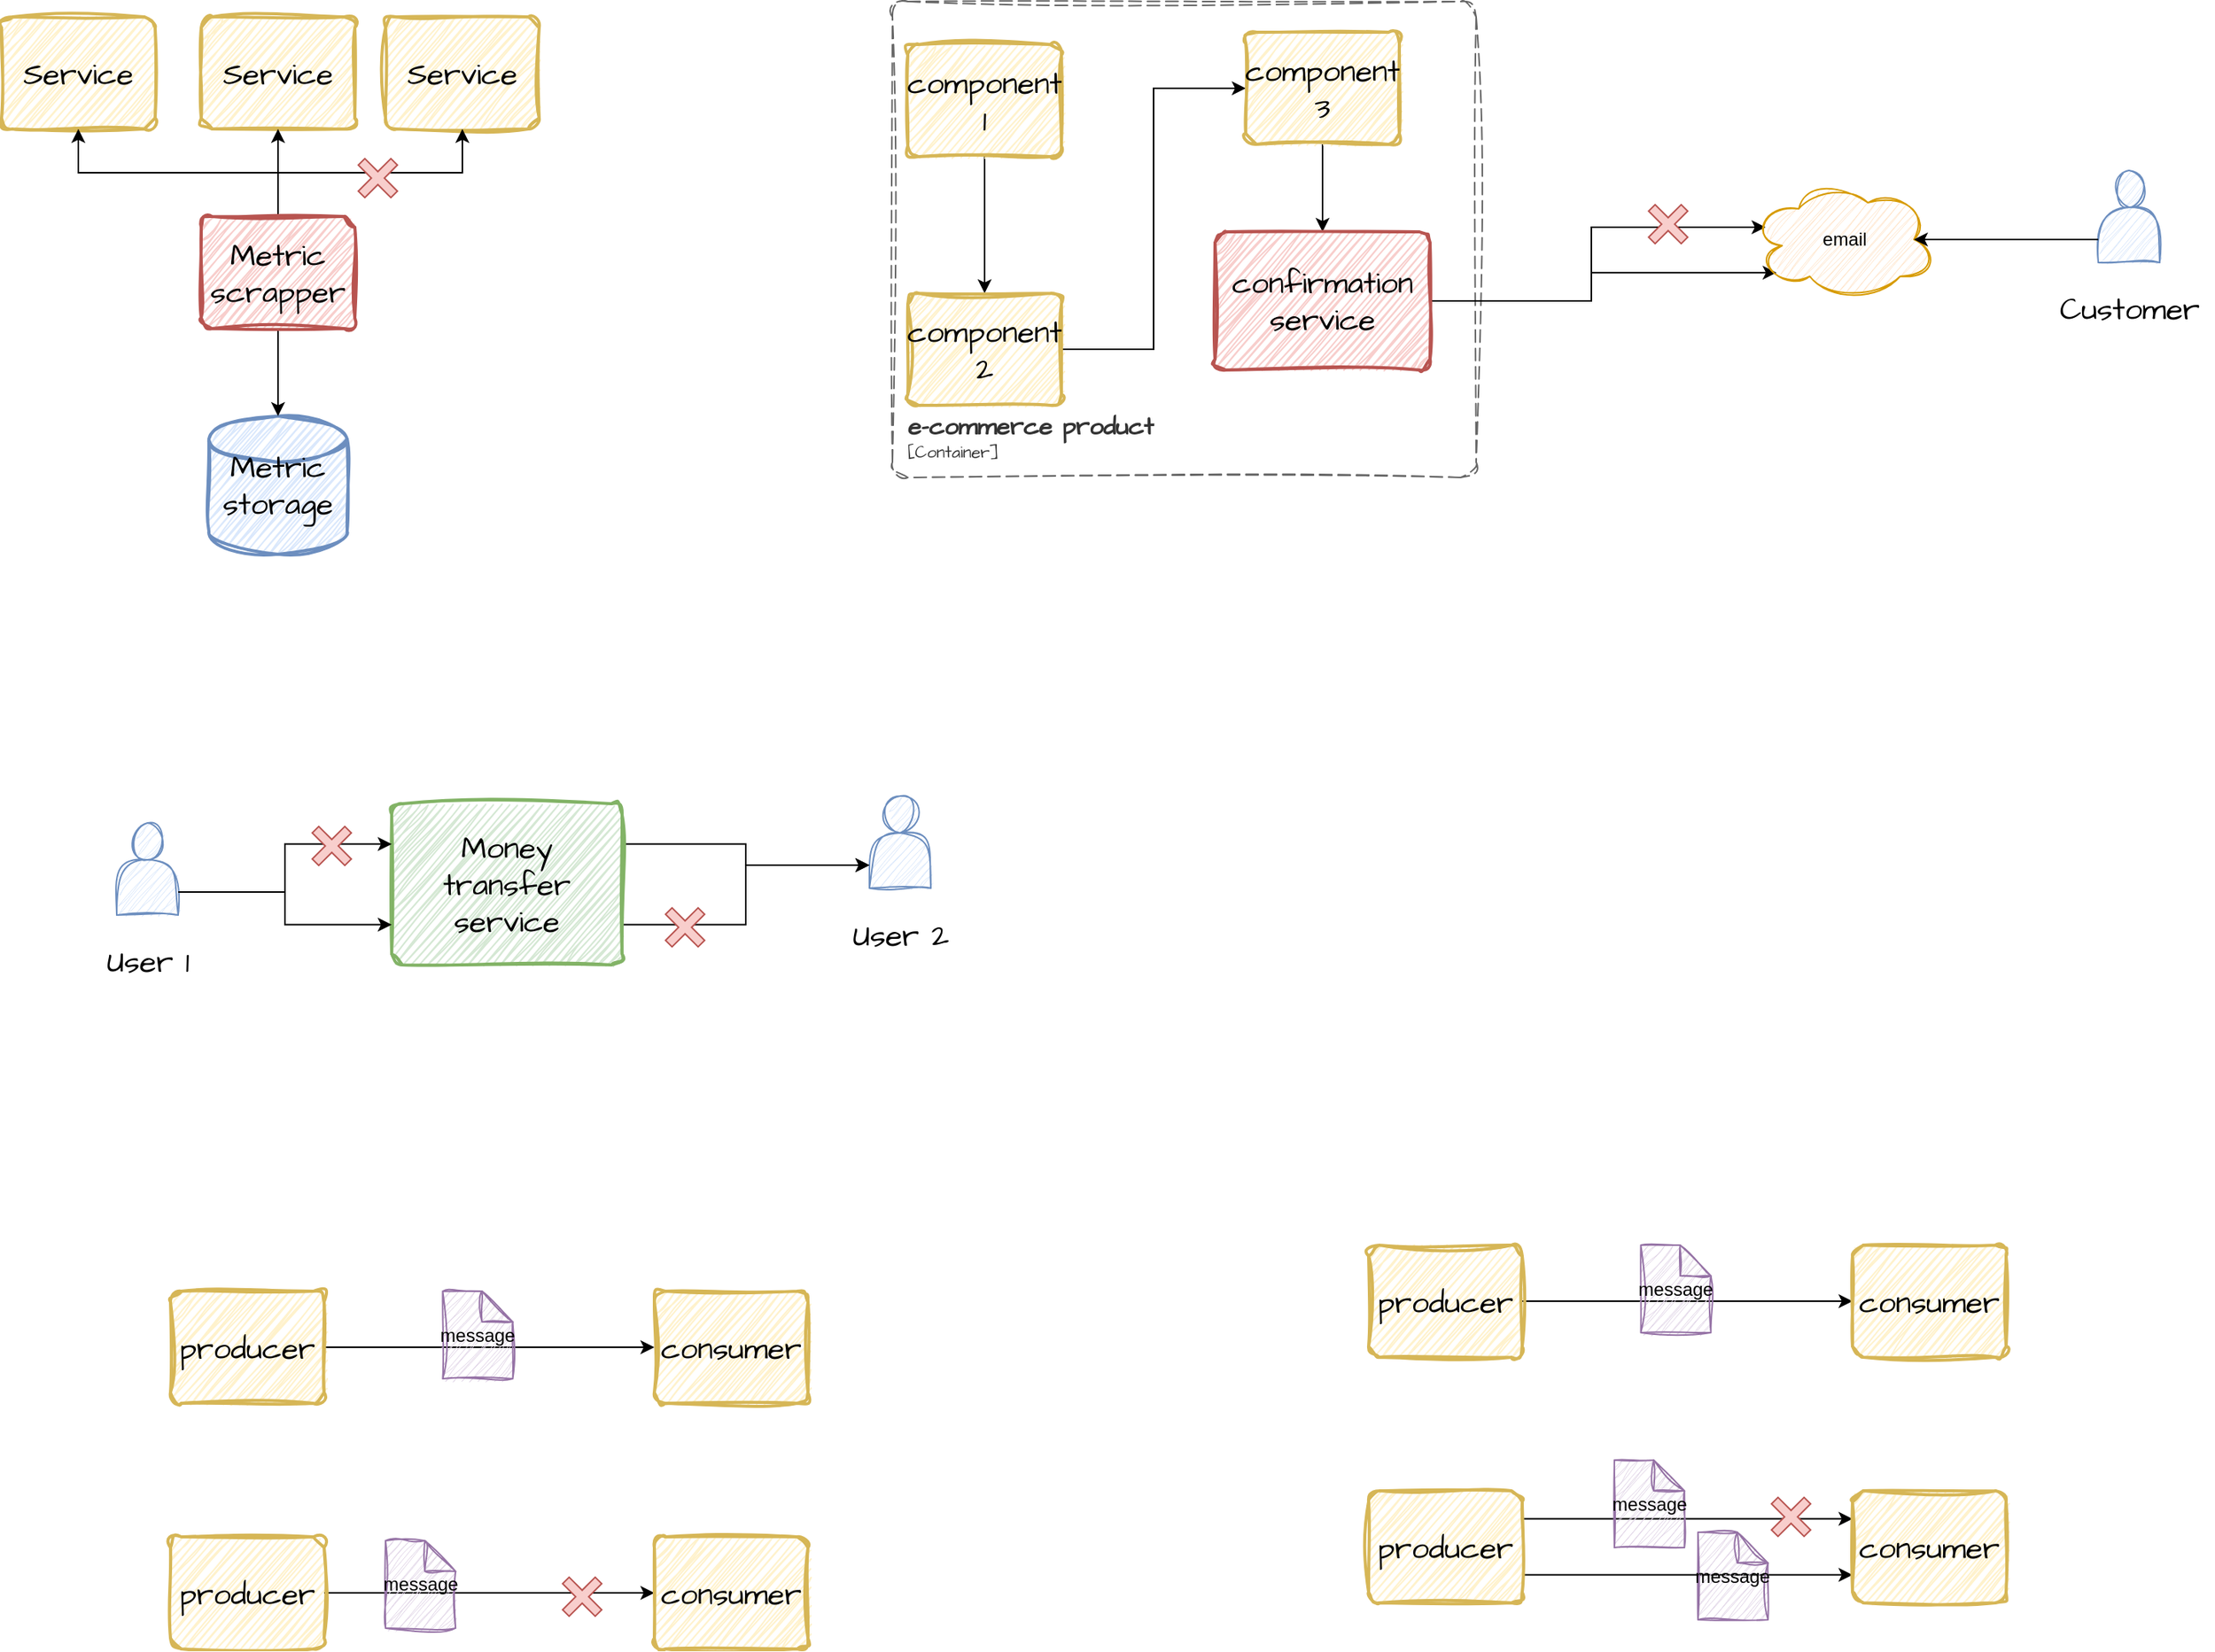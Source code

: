 <mxfile version="21.6.5" type="device">
  <diagram name="Страница 1" id="-c8OzcKBzWImHpJG0BAa">
    <mxGraphModel dx="444" dy="259" grid="1" gridSize="10" guides="1" tooltips="1" connect="1" arrows="1" fold="1" page="1" pageScale="1" pageWidth="827" pageHeight="1169" math="0" shadow="0">
      <root>
        <mxCell id="0" />
        <mxCell id="1" parent="0" />
        <mxCell id="X9N_k1nun9EKNNsWqRUu-1" value="Metric storage" style="strokeWidth=2;html=1;shape=mxgraph.flowchart.database;whiteSpace=wrap;sketch=1;hachureGap=4;jiggle=2;curveFitting=1;fontFamily=Architects Daughter;fontSource=https%3A%2F%2Ffonts.googleapis.com%2Fcss%3Ffamily%3DArchitects%2BDaughter;fontSize=20;fillColor=#dae8fc;strokeColor=#6c8ebf;" parent="1" vertex="1">
          <mxGeometry x="145" y="320" width="90" height="90" as="geometry" />
        </mxCell>
        <mxCell id="X9N_k1nun9EKNNsWqRUu-2" value="Service" style="rounded=1;whiteSpace=wrap;html=1;absoluteArcSize=1;arcSize=14;strokeWidth=2;sketch=1;hachureGap=4;jiggle=2;curveFitting=1;fontFamily=Architects Daughter;fontSource=https%3A%2F%2Ffonts.googleapis.com%2Fcss%3Ffamily%3DArchitects%2BDaughter;fontSize=20;fillColor=#fff2cc;strokeColor=#d6b656;" parent="1" vertex="1">
          <mxGeometry x="10" y="60" width="100" height="73" as="geometry" />
        </mxCell>
        <mxCell id="X9N_k1nun9EKNNsWqRUu-3" value="Service" style="rounded=1;whiteSpace=wrap;html=1;absoluteArcSize=1;arcSize=14;strokeWidth=2;sketch=1;hachureGap=4;jiggle=2;curveFitting=1;fontFamily=Architects Daughter;fontSource=https%3A%2F%2Ffonts.googleapis.com%2Fcss%3Ffamily%3DArchitects%2BDaughter;fontSize=20;fillColor=#fff2cc;strokeColor=#d6b656;" parent="1" vertex="1">
          <mxGeometry x="140" y="60" width="100" height="73" as="geometry" />
        </mxCell>
        <mxCell id="X9N_k1nun9EKNNsWqRUu-4" value="Service" style="rounded=1;whiteSpace=wrap;html=1;absoluteArcSize=1;arcSize=14;strokeWidth=2;sketch=1;hachureGap=4;jiggle=2;curveFitting=1;fontFamily=Architects Daughter;fontSource=https%3A%2F%2Ffonts.googleapis.com%2Fcss%3Ffamily%3DArchitects%2BDaughter;fontSize=20;fillColor=#fff2cc;strokeColor=#d6b656;" parent="1" vertex="1">
          <mxGeometry x="260" y="60" width="100" height="73" as="geometry" />
        </mxCell>
        <mxCell id="X9N_k1nun9EKNNsWqRUu-10" style="edgeStyle=orthogonalEdgeStyle;rounded=0;orthogonalLoop=1;jettySize=auto;html=1;exitX=0.5;exitY=0;exitDx=0;exitDy=0;entryX=0.5;entryY=1;entryDx=0;entryDy=0;" parent="1" source="X9N_k1nun9EKNNsWqRUu-9" target="X9N_k1nun9EKNNsWqRUu-2" edge="1">
          <mxGeometry relative="1" as="geometry" />
        </mxCell>
        <mxCell id="X9N_k1nun9EKNNsWqRUu-11" style="edgeStyle=orthogonalEdgeStyle;rounded=0;orthogonalLoop=1;jettySize=auto;html=1;exitX=0.5;exitY=0;exitDx=0;exitDy=0;entryX=0.5;entryY=1;entryDx=0;entryDy=0;" parent="1" source="X9N_k1nun9EKNNsWqRUu-9" target="X9N_k1nun9EKNNsWqRUu-3" edge="1">
          <mxGeometry relative="1" as="geometry" />
        </mxCell>
        <mxCell id="X9N_k1nun9EKNNsWqRUu-12" style="edgeStyle=orthogonalEdgeStyle;rounded=0;orthogonalLoop=1;jettySize=auto;html=1;exitX=0.5;exitY=0;exitDx=0;exitDy=0;entryX=0.5;entryY=1;entryDx=0;entryDy=0;" parent="1" source="X9N_k1nun9EKNNsWqRUu-9" target="X9N_k1nun9EKNNsWqRUu-4" edge="1">
          <mxGeometry relative="1" as="geometry" />
        </mxCell>
        <mxCell id="X9N_k1nun9EKNNsWqRUu-13" style="edgeStyle=orthogonalEdgeStyle;rounded=0;orthogonalLoop=1;jettySize=auto;html=1;exitX=0.5;exitY=1;exitDx=0;exitDy=0;entryX=0.5;entryY=0;entryDx=0;entryDy=0;entryPerimeter=0;" parent="1" source="X9N_k1nun9EKNNsWqRUu-9" target="X9N_k1nun9EKNNsWqRUu-1" edge="1">
          <mxGeometry relative="1" as="geometry" />
        </mxCell>
        <mxCell id="X9N_k1nun9EKNNsWqRUu-9" value="Metric scrapper" style="rounded=1;whiteSpace=wrap;html=1;absoluteArcSize=1;arcSize=14;strokeWidth=2;sketch=1;hachureGap=4;jiggle=2;curveFitting=1;fontFamily=Architects Daughter;fontSource=https%3A%2F%2Ffonts.googleapis.com%2Fcss%3Ffamily%3DArchitects%2BDaughter;fontSize=20;fillColor=#f8cecc;strokeColor=#b85450;" parent="1" vertex="1">
          <mxGeometry x="140" y="190" width="100" height="73" as="geometry" />
        </mxCell>
        <mxCell id="X9N_k1nun9EKNNsWqRUu-16" value="" style="shape=cross;whiteSpace=wrap;html=1;rotation=-45;fillColor=#f8cecc;strokeColor=#b85450;" parent="1" vertex="1">
          <mxGeometry x="240" y="150" width="30" height="30" as="geometry" />
        </mxCell>
        <object placeholders="1" c4Name="e-commerce product" c4Type="ContainerScopeBoundary" c4Application="Container" label="&lt;font style=&quot;font-size: 16px&quot;&gt;&lt;b&gt;&lt;div style=&quot;text-align: left&quot;&gt;%c4Name%&lt;/div&gt;&lt;/b&gt;&lt;/font&gt;&lt;div style=&quot;text-align: left&quot;&gt;[%c4Application%]&lt;/div&gt;" id="X9N_k1nun9EKNNsWqRUu-21">
          <mxCell style="rounded=1;fontSize=11;whiteSpace=wrap;html=1;dashed=1;arcSize=20;fillColor=none;strokeColor=#666666;fontColor=#333333;labelBackgroundColor=none;align=left;verticalAlign=bottom;labelBorderColor=none;spacingTop=0;spacing=10;dashPattern=8 4;metaEdit=1;rotatable=0;perimeter=rectanglePerimeter;noLabel=0;labelPadding=0;allowArrows=0;connectable=0;expand=0;recursiveResize=0;editable=1;pointerEvents=0;absoluteArcSize=1;points=[[0.25,0,0],[0.5,0,0],[0.75,0,0],[1,0.25,0],[1,0.5,0],[1,0.75,0],[0.75,1,0],[0.5,1,0],[0.25,1,0],[0,0.75,0],[0,0.5,0],[0,0.25,0]];sketch=1;hachureGap=4;jiggle=2;curveFitting=1;fontFamily=Architects Daughter;fontSource=https%3A%2F%2Ffonts.googleapis.com%2Fcss%3Ffamily%3DArchitects%2BDaughter;" parent="1" vertex="1">
            <mxGeometry x="590" y="50" width="380" height="310" as="geometry" />
          </mxCell>
        </object>
        <mxCell id="X9N_k1nun9EKNNsWqRUu-26" style="edgeStyle=orthogonalEdgeStyle;rounded=0;orthogonalLoop=1;jettySize=auto;html=1;exitX=0.5;exitY=1;exitDx=0;exitDy=0;entryX=0.5;entryY=0;entryDx=0;entryDy=0;" parent="1" source="X9N_k1nun9EKNNsWqRUu-22" target="X9N_k1nun9EKNNsWqRUu-23" edge="1">
          <mxGeometry relative="1" as="geometry" />
        </mxCell>
        <mxCell id="X9N_k1nun9EKNNsWqRUu-22" value="component 1" style="rounded=1;whiteSpace=wrap;html=1;absoluteArcSize=1;arcSize=14;strokeWidth=2;sketch=1;hachureGap=4;jiggle=2;curveFitting=1;fontFamily=Architects Daughter;fontSource=https%3A%2F%2Ffonts.googleapis.com%2Fcss%3Ffamily%3DArchitects%2BDaughter;fontSize=20;fillColor=#fff2cc;strokeColor=#d6b656;" parent="1" vertex="1">
          <mxGeometry x="600" y="78" width="100" height="73" as="geometry" />
        </mxCell>
        <mxCell id="X9N_k1nun9EKNNsWqRUu-27" style="edgeStyle=orthogonalEdgeStyle;rounded=0;orthogonalLoop=1;jettySize=auto;html=1;exitX=1;exitY=0.5;exitDx=0;exitDy=0;entryX=0;entryY=0.5;entryDx=0;entryDy=0;" parent="1" source="X9N_k1nun9EKNNsWqRUu-23" target="X9N_k1nun9EKNNsWqRUu-24" edge="1">
          <mxGeometry relative="1" as="geometry" />
        </mxCell>
        <mxCell id="X9N_k1nun9EKNNsWqRUu-23" value="component 2" style="rounded=1;whiteSpace=wrap;html=1;absoluteArcSize=1;arcSize=14;strokeWidth=2;sketch=1;hachureGap=4;jiggle=2;curveFitting=1;fontFamily=Architects Daughter;fontSource=https%3A%2F%2Ffonts.googleapis.com%2Fcss%3Ffamily%3DArchitects%2BDaughter;fontSize=20;fillColor=#fff2cc;strokeColor=#d6b656;" parent="1" vertex="1">
          <mxGeometry x="600" y="240" width="100" height="73" as="geometry" />
        </mxCell>
        <mxCell id="X9N_k1nun9EKNNsWqRUu-29" style="edgeStyle=orthogonalEdgeStyle;rounded=0;orthogonalLoop=1;jettySize=auto;html=1;exitX=0.5;exitY=1;exitDx=0;exitDy=0;entryX=0.5;entryY=0;entryDx=0;entryDy=0;" parent="1" source="X9N_k1nun9EKNNsWqRUu-24" target="X9N_k1nun9EKNNsWqRUu-25" edge="1">
          <mxGeometry relative="1" as="geometry" />
        </mxCell>
        <mxCell id="X9N_k1nun9EKNNsWqRUu-24" value="component 3" style="rounded=1;whiteSpace=wrap;html=1;absoluteArcSize=1;arcSize=14;strokeWidth=2;sketch=1;hachureGap=4;jiggle=2;curveFitting=1;fontFamily=Architects Daughter;fontSource=https%3A%2F%2Ffonts.googleapis.com%2Fcss%3Ffamily%3DArchitects%2BDaughter;fontSize=20;fillColor=#fff2cc;strokeColor=#d6b656;" parent="1" vertex="1">
          <mxGeometry x="820" y="70" width="100" height="73" as="geometry" />
        </mxCell>
        <mxCell id="X9N_k1nun9EKNNsWqRUu-36" style="edgeStyle=orthogonalEdgeStyle;rounded=0;orthogonalLoop=1;jettySize=auto;html=1;exitX=1;exitY=0.5;exitDx=0;exitDy=0;entryX=0.07;entryY=0.4;entryDx=0;entryDy=0;entryPerimeter=0;" parent="1" source="X9N_k1nun9EKNNsWqRUu-25" target="X9N_k1nun9EKNNsWqRUu-34" edge="1">
          <mxGeometry relative="1" as="geometry" />
        </mxCell>
        <mxCell id="X9N_k1nun9EKNNsWqRUu-37" style="edgeStyle=orthogonalEdgeStyle;rounded=0;orthogonalLoop=1;jettySize=auto;html=1;exitX=1;exitY=0.5;exitDx=0;exitDy=0;entryX=0.13;entryY=0.77;entryDx=0;entryDy=0;entryPerimeter=0;" parent="1" source="X9N_k1nun9EKNNsWqRUu-25" target="X9N_k1nun9EKNNsWqRUu-34" edge="1">
          <mxGeometry relative="1" as="geometry" />
        </mxCell>
        <mxCell id="X9N_k1nun9EKNNsWqRUu-25" value="confirmation service" style="rounded=1;whiteSpace=wrap;html=1;absoluteArcSize=1;arcSize=14;strokeWidth=2;sketch=1;hachureGap=4;jiggle=2;curveFitting=1;fontFamily=Architects Daughter;fontSource=https%3A%2F%2Ffonts.googleapis.com%2Fcss%3Ffamily%3DArchitects%2BDaughter;fontSize=20;fillColor=#f8cecc;strokeColor=#b85450;" parent="1" vertex="1">
          <mxGeometry x="800" y="200" width="140" height="90" as="geometry" />
        </mxCell>
        <mxCell id="X9N_k1nun9EKNNsWqRUu-33" value="" style="group;" parent="1" vertex="1" connectable="0">
          <mxGeometry x="1340" y="160" width="110" height="110" as="geometry" />
        </mxCell>
        <mxCell id="X9N_k1nun9EKNNsWqRUu-31" value="" style="shape=actor;whiteSpace=wrap;html=1;fillColor=#dae8fc;strokeColor=#6c8ebf;sketch=1;curveFitting=1;jiggle=2;" parent="X9N_k1nun9EKNNsWqRUu-33" vertex="1">
          <mxGeometry x="35" width="40" height="60" as="geometry" />
        </mxCell>
        <mxCell id="X9N_k1nun9EKNNsWqRUu-32" value="Customer" style="text;html=1;align=center;verticalAlign=middle;resizable=0;points=[];autosize=1;strokeColor=none;fillColor=none;fontSize=20;fontFamily=Architects Daughter;" parent="X9N_k1nun9EKNNsWqRUu-33" vertex="1">
          <mxGeometry y="70" width="110" height="40" as="geometry" />
        </mxCell>
        <mxCell id="X9N_k1nun9EKNNsWqRUu-34" value="email" style="ellipse;shape=cloud;whiteSpace=wrap;html=1;fillColor=#ffe6cc;strokeColor=#d79b00;sketch=1;curveFitting=1;jiggle=2;" parent="1" vertex="1">
          <mxGeometry x="1150" y="165" width="120" height="80" as="geometry" />
        </mxCell>
        <mxCell id="X9N_k1nun9EKNNsWqRUu-35" style="edgeStyle=orthogonalEdgeStyle;rounded=0;orthogonalLoop=1;jettySize=auto;html=1;exitX=0;exitY=0.75;exitDx=0;exitDy=0;entryX=0.875;entryY=0.5;entryDx=0;entryDy=0;entryPerimeter=0;" parent="1" source="X9N_k1nun9EKNNsWqRUu-31" target="X9N_k1nun9EKNNsWqRUu-34" edge="1">
          <mxGeometry relative="1" as="geometry" />
        </mxCell>
        <mxCell id="X9N_k1nun9EKNNsWqRUu-38" value="" style="shape=cross;whiteSpace=wrap;html=1;rotation=-45;fillColor=#f8cecc;strokeColor=#b85450;" parent="1" vertex="1">
          <mxGeometry x="1080" y="180" width="30" height="30" as="geometry" />
        </mxCell>
        <mxCell id="7GdfnX9ITJaRkUPmR8bu-1" value="" style="group;" parent="1" vertex="1" connectable="0">
          <mxGeometry x="50" y="585" width="120" height="110" as="geometry" />
        </mxCell>
        <mxCell id="7GdfnX9ITJaRkUPmR8bu-2" value="" style="shape=actor;whiteSpace=wrap;html=1;fillColor=#dae8fc;strokeColor=#6c8ebf;sketch=1;curveFitting=1;jiggle=2;" parent="7GdfnX9ITJaRkUPmR8bu-1" vertex="1">
          <mxGeometry x="35" width="40" height="60" as="geometry" />
        </mxCell>
        <mxCell id="7GdfnX9ITJaRkUPmR8bu-3" value="User 1" style="text;html=1;align=center;verticalAlign=middle;resizable=0;points=[];autosize=1;strokeColor=none;fillColor=none;fontSize=20;fontFamily=Architects Daughter;" parent="7GdfnX9ITJaRkUPmR8bu-1" vertex="1">
          <mxGeometry x="15" y="70" width="80" height="40" as="geometry" />
        </mxCell>
        <mxCell id="7GdfnX9ITJaRkUPmR8bu-7" value="" style="group;" parent="1" vertex="1" connectable="0">
          <mxGeometry x="540" y="567.5" width="120" height="110" as="geometry" />
        </mxCell>
        <mxCell id="7GdfnX9ITJaRkUPmR8bu-8" value="" style="shape=actor;whiteSpace=wrap;html=1;fillColor=#dae8fc;strokeColor=#6c8ebf;sketch=1;curveFitting=1;jiggle=2;" parent="7GdfnX9ITJaRkUPmR8bu-7" vertex="1">
          <mxGeometry x="35" width="40" height="60" as="geometry" />
        </mxCell>
        <mxCell id="7GdfnX9ITJaRkUPmR8bu-9" value="User 2" style="text;html=1;align=center;verticalAlign=middle;resizable=0;points=[];autosize=1;strokeColor=none;fillColor=none;fontSize=20;fontFamily=Architects Daughter;" parent="7GdfnX9ITJaRkUPmR8bu-7" vertex="1">
          <mxGeometry x="10" y="70" width="90" height="40" as="geometry" />
        </mxCell>
        <mxCell id="7GdfnX9ITJaRkUPmR8bu-15" style="edgeStyle=orthogonalEdgeStyle;rounded=0;orthogonalLoop=1;jettySize=auto;html=1;exitX=1;exitY=0.25;exitDx=0;exitDy=0;entryX=0;entryY=0.75;entryDx=0;entryDy=0;" parent="1" source="7GdfnX9ITJaRkUPmR8bu-11" target="7GdfnX9ITJaRkUPmR8bu-8" edge="1">
          <mxGeometry relative="1" as="geometry" />
        </mxCell>
        <mxCell id="7GdfnX9ITJaRkUPmR8bu-16" style="edgeStyle=orthogonalEdgeStyle;rounded=0;orthogonalLoop=1;jettySize=auto;html=1;exitX=1;exitY=0.75;exitDx=0;exitDy=0;entryX=0;entryY=0.75;entryDx=0;entryDy=0;" parent="1" source="7GdfnX9ITJaRkUPmR8bu-11" target="7GdfnX9ITJaRkUPmR8bu-8" edge="1">
          <mxGeometry relative="1" as="geometry" />
        </mxCell>
        <mxCell id="7GdfnX9ITJaRkUPmR8bu-11" value="Money transfer service" style="rounded=1;whiteSpace=wrap;html=1;absoluteArcSize=1;arcSize=14;strokeWidth=2;sketch=1;hachureGap=4;jiggle=2;curveFitting=1;fontFamily=Architects Daughter;fontSource=https%3A%2F%2Ffonts.googleapis.com%2Fcss%3Ffamily%3DArchitects%2BDaughter;fontSize=20;fillColor=#d5e8d4;strokeColor=#82b366;" parent="1" vertex="1">
          <mxGeometry x="264" y="572.5" width="150" height="105" as="geometry" />
        </mxCell>
        <mxCell id="7GdfnX9ITJaRkUPmR8bu-12" style="edgeStyle=orthogonalEdgeStyle;rounded=0;orthogonalLoop=1;jettySize=auto;html=1;exitX=1;exitY=0.75;exitDx=0;exitDy=0;entryX=0;entryY=0.75;entryDx=0;entryDy=0;" parent="1" source="7GdfnX9ITJaRkUPmR8bu-2" target="7GdfnX9ITJaRkUPmR8bu-11" edge="1">
          <mxGeometry relative="1" as="geometry" />
        </mxCell>
        <mxCell id="7GdfnX9ITJaRkUPmR8bu-13" style="edgeStyle=orthogonalEdgeStyle;rounded=0;orthogonalLoop=1;jettySize=auto;html=1;exitX=1;exitY=0.75;exitDx=0;exitDy=0;entryX=0;entryY=0.25;entryDx=0;entryDy=0;" parent="1" source="7GdfnX9ITJaRkUPmR8bu-2" target="7GdfnX9ITJaRkUPmR8bu-11" edge="1">
          <mxGeometry relative="1" as="geometry" />
        </mxCell>
        <mxCell id="7GdfnX9ITJaRkUPmR8bu-17" value="" style="shape=cross;whiteSpace=wrap;html=1;rotation=-45;fillColor=#f8cecc;strokeColor=#b85450;" parent="1" vertex="1">
          <mxGeometry x="210" y="585" width="30" height="30" as="geometry" />
        </mxCell>
        <mxCell id="7GdfnX9ITJaRkUPmR8bu-18" value="" style="shape=cross;whiteSpace=wrap;html=1;rotation=-45;fillColor=#f8cecc;strokeColor=#b85450;" parent="1" vertex="1">
          <mxGeometry x="440" y="638" width="30" height="30" as="geometry" />
        </mxCell>
        <mxCell id="7GdfnX9ITJaRkUPmR8bu-25" style="edgeStyle=orthogonalEdgeStyle;rounded=0;orthogonalLoop=1;jettySize=auto;html=1;exitX=1;exitY=0.5;exitDx=0;exitDy=0;entryX=0;entryY=0.5;entryDx=0;entryDy=0;" parent="1" source="7GdfnX9ITJaRkUPmR8bu-19" target="7GdfnX9ITJaRkUPmR8bu-20" edge="1">
          <mxGeometry relative="1" as="geometry" />
        </mxCell>
        <mxCell id="7GdfnX9ITJaRkUPmR8bu-19" value="producer" style="rounded=1;whiteSpace=wrap;html=1;absoluteArcSize=1;arcSize=14;strokeWidth=2;sketch=1;hachureGap=4;jiggle=2;curveFitting=1;fontFamily=Architects Daughter;fontSource=https%3A%2F%2Ffonts.googleapis.com%2Fcss%3Ffamily%3DArchitects%2BDaughter;fontSize=20;fillColor=#fff2cc;strokeColor=#d6b656;" parent="1" vertex="1">
          <mxGeometry x="120" y="890" width="100" height="73" as="geometry" />
        </mxCell>
        <mxCell id="7GdfnX9ITJaRkUPmR8bu-20" value="consumer" style="rounded=1;whiteSpace=wrap;html=1;absoluteArcSize=1;arcSize=14;strokeWidth=2;sketch=1;hachureGap=4;jiggle=2;curveFitting=1;fontFamily=Architects Daughter;fontSource=https%3A%2F%2Ffonts.googleapis.com%2Fcss%3Ffamily%3DArchitects%2BDaughter;fontSize=20;fillColor=#fff2cc;strokeColor=#d6b656;" parent="1" vertex="1">
          <mxGeometry x="435" y="890" width="100" height="73" as="geometry" />
        </mxCell>
        <mxCell id="7GdfnX9ITJaRkUPmR8bu-21" value="message" style="shape=note;whiteSpace=wrap;html=1;backgroundOutline=1;darkOpacity=0.05;sketch=1;curveFitting=1;jiggle=2;fillColor=#e1d5e7;strokeColor=#9673a6;size=20;" parent="1" vertex="1">
          <mxGeometry x="297.2" y="890" width="45.6" height="57" as="geometry" />
        </mxCell>
        <mxCell id="7GdfnX9ITJaRkUPmR8bu-26" style="edgeStyle=orthogonalEdgeStyle;rounded=0;orthogonalLoop=1;jettySize=auto;html=1;exitX=1;exitY=0.5;exitDx=0;exitDy=0;entryX=0;entryY=0.5;entryDx=0;entryDy=0;" parent="1" source="7GdfnX9ITJaRkUPmR8bu-27" target="7GdfnX9ITJaRkUPmR8bu-28" edge="1">
          <mxGeometry relative="1" as="geometry" />
        </mxCell>
        <mxCell id="7GdfnX9ITJaRkUPmR8bu-27" value="producer" style="rounded=1;whiteSpace=wrap;html=1;absoluteArcSize=1;arcSize=14;strokeWidth=2;sketch=1;hachureGap=4;jiggle=2;curveFitting=1;fontFamily=Architects Daughter;fontSource=https%3A%2F%2Ffonts.googleapis.com%2Fcss%3Ffamily%3DArchitects%2BDaughter;fontSize=20;fillColor=#fff2cc;strokeColor=#d6b656;" parent="1" vertex="1">
          <mxGeometry x="120" y="1050" width="100" height="73" as="geometry" />
        </mxCell>
        <mxCell id="7GdfnX9ITJaRkUPmR8bu-28" value="consumer" style="rounded=1;whiteSpace=wrap;html=1;absoluteArcSize=1;arcSize=14;strokeWidth=2;sketch=1;hachureGap=4;jiggle=2;curveFitting=1;fontFamily=Architects Daughter;fontSource=https%3A%2F%2Ffonts.googleapis.com%2Fcss%3Ffamily%3DArchitects%2BDaughter;fontSize=20;fillColor=#fff2cc;strokeColor=#d6b656;" parent="1" vertex="1">
          <mxGeometry x="435" y="1050" width="100" height="73" as="geometry" />
        </mxCell>
        <mxCell id="7GdfnX9ITJaRkUPmR8bu-29" value="message" style="shape=note;whiteSpace=wrap;html=1;backgroundOutline=1;darkOpacity=0.05;sketch=1;curveFitting=1;jiggle=2;fillColor=#e1d5e7;strokeColor=#9673a6;size=20;" parent="1" vertex="1">
          <mxGeometry x="260.0" y="1052.5" width="45.6" height="57" as="geometry" />
        </mxCell>
        <mxCell id="7GdfnX9ITJaRkUPmR8bu-30" value="" style="shape=cross;whiteSpace=wrap;html=1;rotation=-45;fillColor=#f8cecc;strokeColor=#b85450;" parent="1" vertex="1">
          <mxGeometry x="373" y="1074" width="30" height="30" as="geometry" />
        </mxCell>
        <mxCell id="HqmsnjmEhXUSYzi50hac-1" style="edgeStyle=orthogonalEdgeStyle;rounded=0;orthogonalLoop=1;jettySize=auto;html=1;exitX=1;exitY=0.5;exitDx=0;exitDy=0;entryX=0;entryY=0.5;entryDx=0;entryDy=0;" edge="1" parent="1" source="HqmsnjmEhXUSYzi50hac-2" target="HqmsnjmEhXUSYzi50hac-3">
          <mxGeometry relative="1" as="geometry" />
        </mxCell>
        <mxCell id="HqmsnjmEhXUSYzi50hac-2" value="producer" style="rounded=1;whiteSpace=wrap;html=1;absoluteArcSize=1;arcSize=14;strokeWidth=2;sketch=1;hachureGap=4;jiggle=2;curveFitting=1;fontFamily=Architects Daughter;fontSource=https%3A%2F%2Ffonts.googleapis.com%2Fcss%3Ffamily%3DArchitects%2BDaughter;fontSize=20;fillColor=#fff2cc;strokeColor=#d6b656;" vertex="1" parent="1">
          <mxGeometry x="900" y="860" width="100" height="73" as="geometry" />
        </mxCell>
        <mxCell id="HqmsnjmEhXUSYzi50hac-3" value="consumer" style="rounded=1;whiteSpace=wrap;html=1;absoluteArcSize=1;arcSize=14;strokeWidth=2;sketch=1;hachureGap=4;jiggle=2;curveFitting=1;fontFamily=Architects Daughter;fontSource=https%3A%2F%2Ffonts.googleapis.com%2Fcss%3Ffamily%3DArchitects%2BDaughter;fontSize=20;fillColor=#fff2cc;strokeColor=#d6b656;" vertex="1" parent="1">
          <mxGeometry x="1215" y="860" width="100" height="73" as="geometry" />
        </mxCell>
        <mxCell id="HqmsnjmEhXUSYzi50hac-4" value="message" style="shape=note;whiteSpace=wrap;html=1;backgroundOutline=1;darkOpacity=0.05;sketch=1;curveFitting=1;jiggle=2;fillColor=#e1d5e7;strokeColor=#9673a6;size=20;" vertex="1" parent="1">
          <mxGeometry x="1077.2" y="860" width="45.6" height="57" as="geometry" />
        </mxCell>
        <mxCell id="HqmsnjmEhXUSYzi50hac-11" style="edgeStyle=orthogonalEdgeStyle;rounded=0;orthogonalLoop=1;jettySize=auto;html=1;exitX=1;exitY=0.25;exitDx=0;exitDy=0;entryX=0;entryY=0.25;entryDx=0;entryDy=0;" edge="1" parent="1" source="HqmsnjmEhXUSYzi50hac-6" target="HqmsnjmEhXUSYzi50hac-7">
          <mxGeometry relative="1" as="geometry" />
        </mxCell>
        <mxCell id="HqmsnjmEhXUSYzi50hac-17" style="edgeStyle=orthogonalEdgeStyle;rounded=0;orthogonalLoop=1;jettySize=auto;html=1;exitX=1;exitY=0.75;exitDx=0;exitDy=0;entryX=0;entryY=0.75;entryDx=0;entryDy=0;" edge="1" parent="1" source="HqmsnjmEhXUSYzi50hac-6" target="HqmsnjmEhXUSYzi50hac-7">
          <mxGeometry relative="1" as="geometry" />
        </mxCell>
        <mxCell id="HqmsnjmEhXUSYzi50hac-6" value="producer" style="rounded=1;whiteSpace=wrap;html=1;absoluteArcSize=1;arcSize=14;strokeWidth=2;sketch=1;hachureGap=4;jiggle=2;curveFitting=1;fontFamily=Architects Daughter;fontSource=https%3A%2F%2Ffonts.googleapis.com%2Fcss%3Ffamily%3DArchitects%2BDaughter;fontSize=20;fillColor=#fff2cc;strokeColor=#d6b656;" vertex="1" parent="1">
          <mxGeometry x="900" y="1020" width="100" height="73" as="geometry" />
        </mxCell>
        <mxCell id="HqmsnjmEhXUSYzi50hac-7" value="consumer" style="rounded=1;whiteSpace=wrap;html=1;absoluteArcSize=1;arcSize=14;strokeWidth=2;sketch=1;hachureGap=4;jiggle=2;curveFitting=1;fontFamily=Architects Daughter;fontSource=https%3A%2F%2Ffonts.googleapis.com%2Fcss%3Ffamily%3DArchitects%2BDaughter;fontSize=20;fillColor=#fff2cc;strokeColor=#d6b656;" vertex="1" parent="1">
          <mxGeometry x="1215" y="1020" width="100" height="73" as="geometry" />
        </mxCell>
        <mxCell id="HqmsnjmEhXUSYzi50hac-8" value="message" style="shape=note;whiteSpace=wrap;html=1;backgroundOutline=1;darkOpacity=0.05;sketch=1;curveFitting=1;jiggle=2;fillColor=#e1d5e7;strokeColor=#9673a6;size=20;" vertex="1" parent="1">
          <mxGeometry x="1060" y="1000" width="45.6" height="57" as="geometry" />
        </mxCell>
        <mxCell id="HqmsnjmEhXUSYzi50hac-9" value="" style="shape=cross;whiteSpace=wrap;html=1;rotation=-45;fillColor=#f8cecc;strokeColor=#b85450;" vertex="1" parent="1">
          <mxGeometry x="1160" y="1022" width="30" height="30" as="geometry" />
        </mxCell>
        <mxCell id="HqmsnjmEhXUSYzi50hac-18" value="message" style="shape=note;whiteSpace=wrap;html=1;backgroundOutline=1;darkOpacity=0.05;sketch=1;curveFitting=1;jiggle=2;fillColor=#e1d5e7;strokeColor=#9673a6;size=20;" vertex="1" parent="1">
          <mxGeometry x="1114.4" y="1047" width="45.6" height="57" as="geometry" />
        </mxCell>
      </root>
    </mxGraphModel>
  </diagram>
</mxfile>
